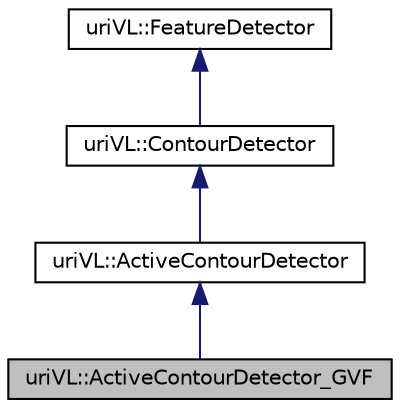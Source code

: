 digraph "uriVL::ActiveContourDetector_GVF"
{
  edge [fontname="Helvetica",fontsize="10",labelfontname="Helvetica",labelfontsize="10"];
  node [fontname="Helvetica",fontsize="10",shape=record];
  Node1 [label="uriVL::ActiveContourDetector_GVF",height=0.2,width=0.4,color="black", fillcolor="grey75", style="filled", fontcolor="black"];
  Node2 -> Node1 [dir="back",color="midnightblue",fontsize="10",style="solid",fontname="Helvetica"];
  Node2 [label="uriVL::ActiveContourDetector",height=0.2,width=0.4,color="black", fillcolor="white", style="filled",URL="$classuriVL_1_1ActiveContourDetector.html",tooltip="Parent class for all implementations of active contour algorithms for seeking closed contours in an i..."];
  Node3 -> Node2 [dir="back",color="midnightblue",fontsize="10",style="solid",fontname="Helvetica"];
  Node3 [label="uriVL::ContourDetector",height=0.2,width=0.4,color="black", fillcolor="white", style="filled",URL="$classuriVL_1_1ContourDetector.html",tooltip="Virtual parent class for all contour detector objects. "];
  Node4 -> Node3 [dir="back",color="midnightblue",fontsize="10",style="solid",fontname="Helvetica"];
  Node4 [label="uriVL::FeatureDetector",height=0.2,width=0.4,color="black", fillcolor="white", style="filled",URL="$classuriVL_1_1FeatureDetector.html",tooltip="FeatureDetector class. "];
}
